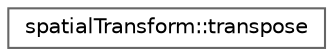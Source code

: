 digraph "Graphical Class Hierarchy"
{
 // LATEX_PDF_SIZE
  bgcolor="transparent";
  edge [fontname=Helvetica,fontsize=10,labelfontname=Helvetica,labelfontsize=10];
  node [fontname=Helvetica,fontsize=10,shape=box,height=0.2,width=0.4];
  rankdir="LR";
  Node0 [id="Node000000",label="spatialTransform::transpose",height=0.2,width=0.4,color="grey40", fillcolor="white", style="filled",URL="$classFoam_1_1spatialTransform_1_1transpose.html",tooltip=" "];
}
